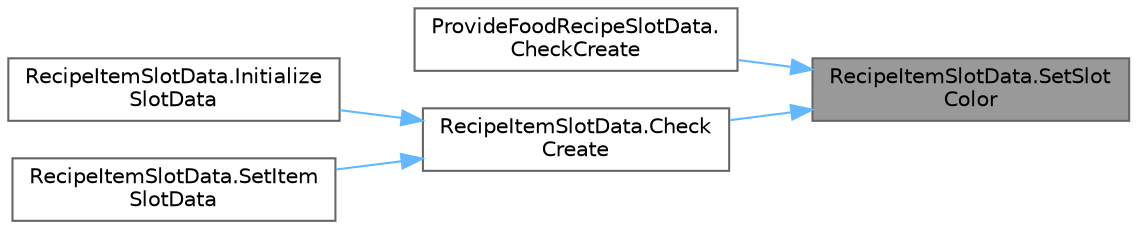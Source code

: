 digraph "RecipeItemSlotData.SetSlotColor"
{
 // LATEX_PDF_SIZE
  bgcolor="transparent";
  edge [fontname=Helvetica,fontsize=10,labelfontname=Helvetica,labelfontsize=10];
  node [fontname=Helvetica,fontsize=10,shape=box,height=0.2,width=0.4];
  rankdir="RL";
  Node1 [id="Node000001",label="RecipeItemSlotData.SetSlot\lColor",height=0.2,width=0.4,color="gray40", fillcolor="grey60", style="filled", fontcolor="black",tooltip=" "];
  Node1 -> Node2 [id="edge1_Node000001_Node000002",dir="back",color="steelblue1",style="solid",tooltip=" "];
  Node2 [id="Node000002",label="ProvideFoodRecipeSlotData.\lCheckCreate",height=0.2,width=0.4,color="grey40", fillcolor="white", style="filled",URL="$class_provide_food_recipe_slot_data.html#aad746db93cdc05b05d2a726b2b16eca1",tooltip=" "];
  Node1 -> Node3 [id="edge2_Node000001_Node000003",dir="back",color="steelblue1",style="solid",tooltip=" "];
  Node3 [id="Node000003",label="RecipeItemSlotData.Check\lCreate",height=0.2,width=0.4,color="grey40", fillcolor="white", style="filled",URL="$class_recipe_item_slot_data.html#afc2a4a49d15fa4598dcd090bed0312de",tooltip=" "];
  Node3 -> Node4 [id="edge3_Node000003_Node000004",dir="back",color="steelblue1",style="solid",tooltip=" "];
  Node4 [id="Node000004",label="RecipeItemSlotData.Initialize\lSlotData",height=0.2,width=0.4,color="grey40", fillcolor="white", style="filled",URL="$class_recipe_item_slot_data.html#ab54a8cff2a563e400c46460fbc197a71",tooltip=" "];
  Node3 -> Node5 [id="edge4_Node000003_Node000005",dir="back",color="steelblue1",style="solid",tooltip=" "];
  Node5 [id="Node000005",label="RecipeItemSlotData.SetItem\lSlotData",height=0.2,width=0.4,color="grey40", fillcolor="white", style="filled",URL="$class_recipe_item_slot_data.html#ae7e2162f8df9d9788047a957924bf568",tooltip=" "];
}
